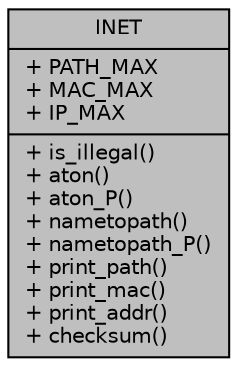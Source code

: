 digraph "INET"
{
  edge [fontname="Helvetica",fontsize="10",labelfontname="Helvetica",labelfontsize="10"];
  node [fontname="Helvetica",fontsize="10",shape=record];
  Node1 [label="{INET\n|+ PATH_MAX\l+ MAC_MAX\l+ IP_MAX\l|+ is_illegal()\l+ aton()\l+ aton_P()\l+ nametopath()\l+ nametopath_P()\l+ print_path()\l+ print_mac()\l+ print_addr()\l+ checksum()\l}",height=0.2,width=0.4,color="black", fillcolor="grey75", style="filled", fontcolor="black"];
}
